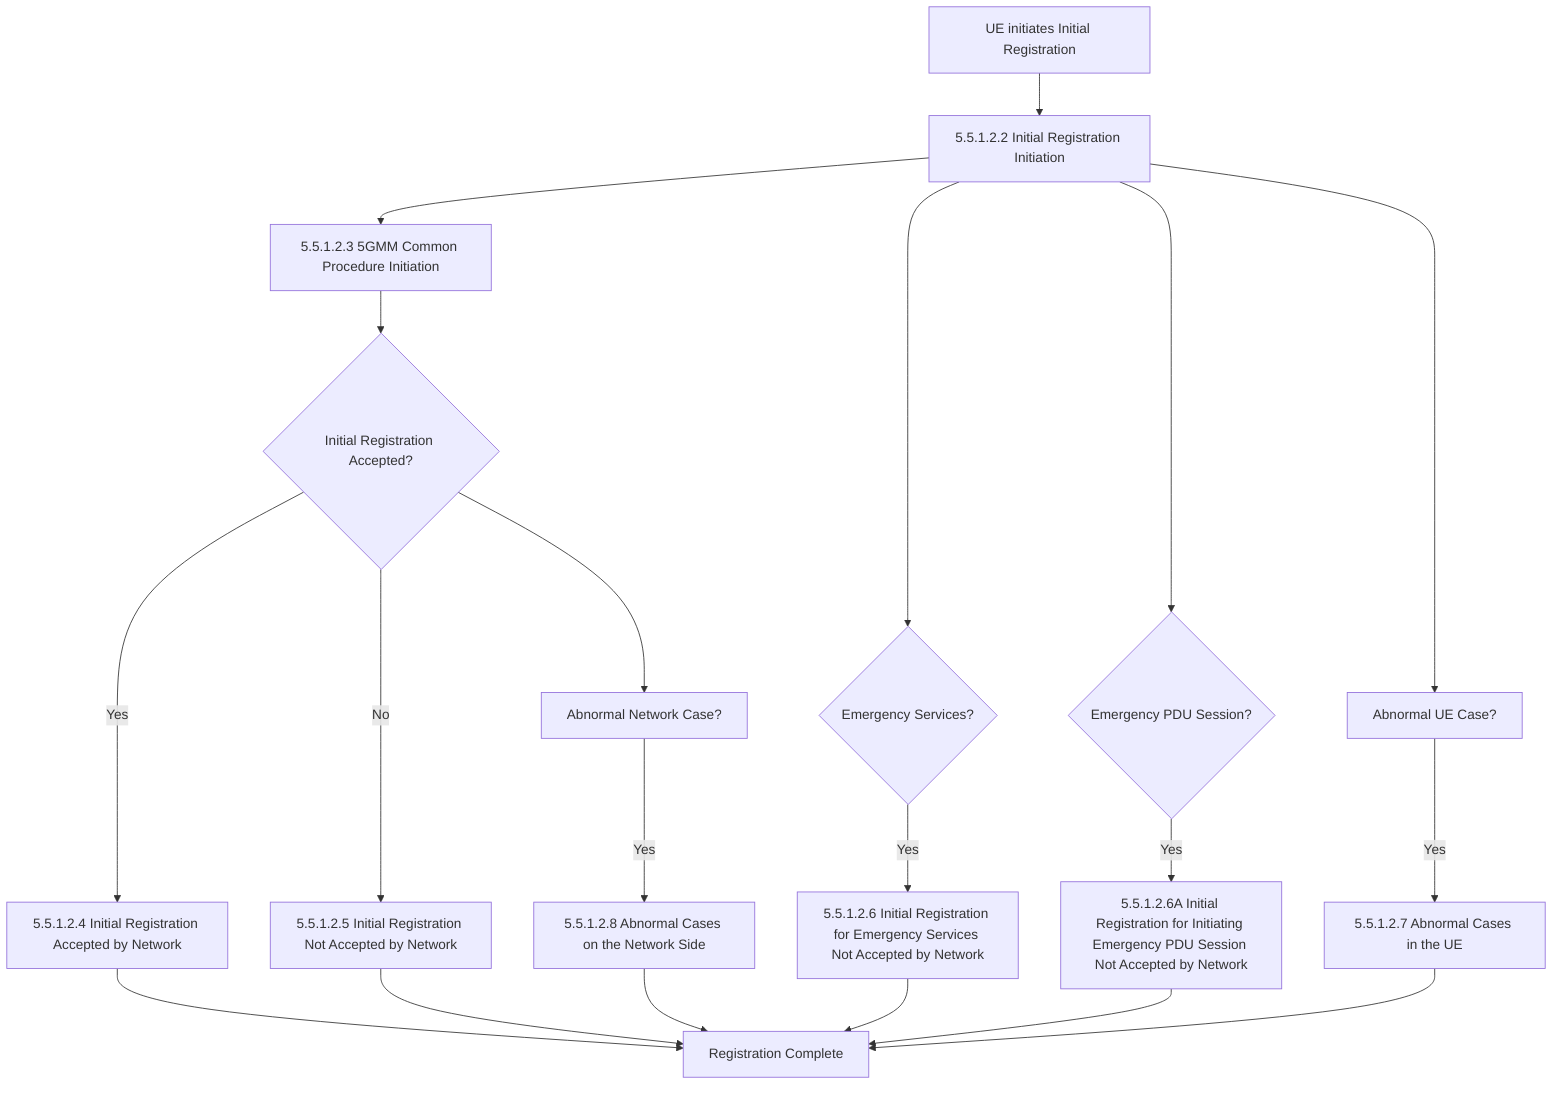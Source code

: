%% **Main Procedure: 5.5.1.2 Registration procedure for initial registration**

%% * **Key Information:** This procedure encompasses the initial registration process for 5GS services, including various scenarios like emergency services, SNPN onboarding, and disaster roaming.  It involves interactions between the UE and the AMF, including the exchange of REGISTRATION REQUEST and REGISTRATION ACCEPT (or REJECT) messages.  The procedure includes sub-procedures for initiation, network acceptance, and handling of abnormal situations.


%% * **Mermaid Flowchart:**

%% ```mermaid
graph TD
    A[UE initiates Initial Registration] --> B[5.5.1.2.2 Initial Registration Initiation];
    B --> C[5.5.1.2.3 5GMM Common Procedure Initiation];
    C --> D{Initial Registration Accepted?};
    D -- Yes --> E[5.5.1.2.4 Initial Registration Accepted by Network];
    D -- No --> F[5.5.1.2.5 Initial Registration Not Accepted by Network];
    E --> G[Registration Complete];
    F --> G;
    B --> H{Emergency Services?};
    H -- Yes --> I[5.5.1.2.6 Initial Registration for Emergency Services Not Accepted by Network];
    I --> G;
    B --> J{Emergency PDU Session?};
    J -- Yes --> K[5.5.1.2.6A Initial Registration for Initiating Emergency PDU Session Not Accepted by Network];
    K --> G;
    B --> L[Abnormal UE Case?];
    L -- Yes --> M[5.5.1.2.7 Abnormal Cases in the UE];
    M --> G;
    D --> N[Abnormal Network Case?];
    N -- Yes --> O[5.5.1.2.8 Abnormal Cases on the Network Side];
    O --> G;